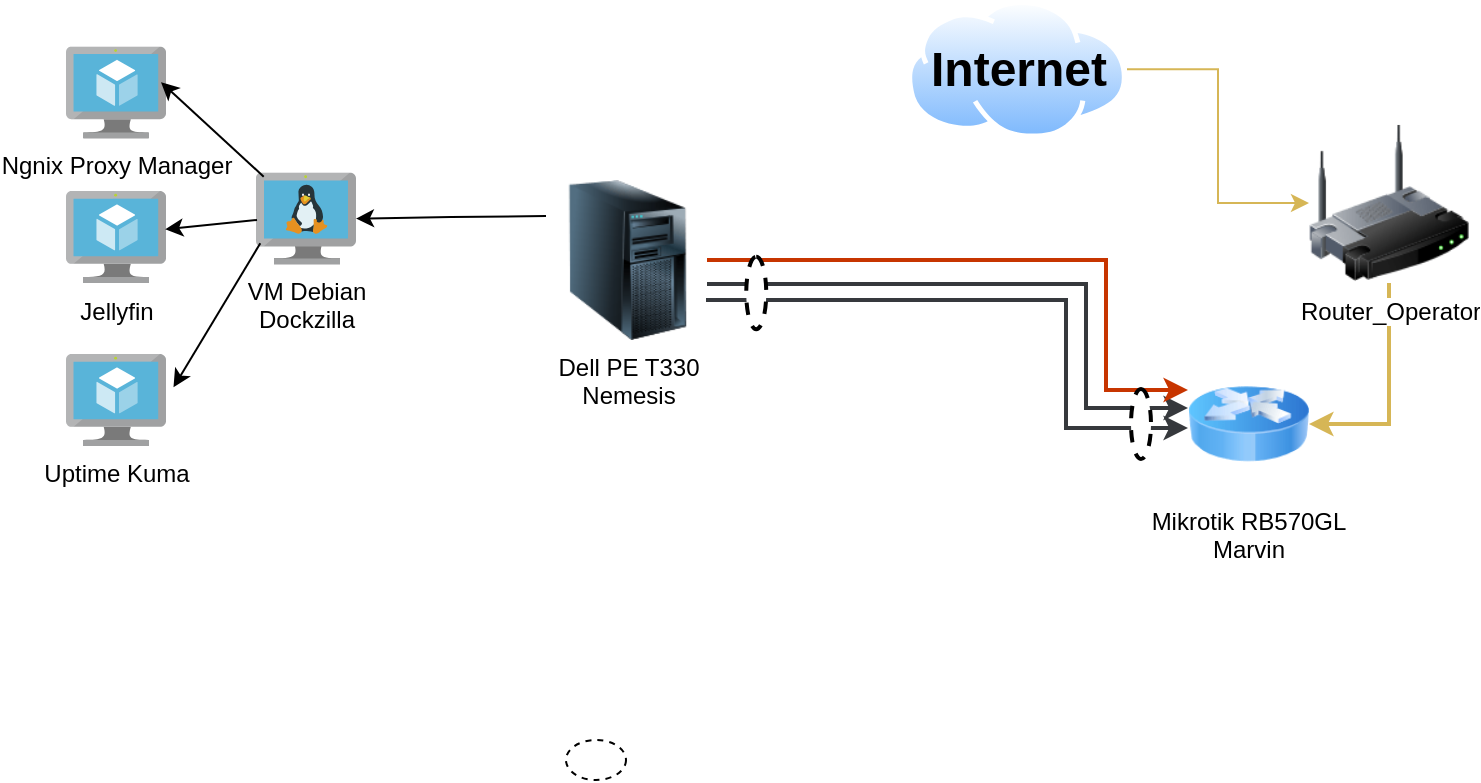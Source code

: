 <mxfile version="28.0.7">
  <diagram name="Topologia Base" id="0Ar3Yt8Rytr-ZsfFow6O">
    <mxGraphModel dx="1182" dy="630" grid="1" gridSize="10" guides="1" tooltips="1" connect="1" arrows="1" fold="1" page="1" pageScale="1" pageWidth="827" pageHeight="1169" math="0" shadow="0">
      <root>
        <mxCell id="0" />
        <mxCell id="1" parent="0" />
        <mxCell id="twPrnzx1wudMUvf7t9YJ-1" value="" style="edgeStyle=orthogonalEdgeStyle;rounded=0;orthogonalLoop=1;jettySize=auto;html=1;strokeColor=light-dark(#D6B656,#FFFF33);" parent="1" source="twPrnzx1wudMUvf7t9YJ-2" target="twPrnzx1wudMUvf7t9YJ-4" edge="1">
          <mxGeometry relative="1" as="geometry" />
        </mxCell>
        <mxCell id="twPrnzx1wudMUvf7t9YJ-2" value="" style="image;aspect=fixed;perimeter=ellipsePerimeter;html=1;align=center;shadow=0;dashed=0;spacingTop=3;image=img/lib/active_directory/internet_cloud.svg;" parent="1" vertex="1">
          <mxGeometry x="470.5" y="110" width="110" height="69.3" as="geometry" />
        </mxCell>
        <mxCell id="twPrnzx1wudMUvf7t9YJ-3" value="" style="edgeStyle=orthogonalEdgeStyle;rounded=0;orthogonalLoop=1;jettySize=auto;html=1;entryX=1;entryY=0.5;entryDx=0;entryDy=0;fillColor=#fff2cc;strokeColor=light-dark(#D6B656,#FFFF33);gradientColor=#ffd966;strokeWidth=2;" parent="1" source="twPrnzx1wudMUvf7t9YJ-4" target="twPrnzx1wudMUvf7t9YJ-5" edge="1">
          <mxGeometry relative="1" as="geometry">
            <mxPoint x="711.5" y="339.3" as="targetPoint" />
          </mxGeometry>
        </mxCell>
        <mxCell id="twPrnzx1wudMUvf7t9YJ-4" value="Router_Operator" style="image;html=1;image=img/lib/clip_art/networking/Wireless_Router_128x128.png" parent="1" vertex="1">
          <mxGeometry x="671.5" y="171.5" width="80" height="80" as="geometry" />
        </mxCell>
        <mxCell id="twPrnzx1wudMUvf7t9YJ-5" value="&lt;div&gt;&lt;span style=&quot;text-wrap-mode: wrap;&quot;&gt;Mikrotik RB570GL&lt;/span&gt;&lt;/div&gt;&lt;div&gt;&lt;span style=&quot;text-wrap-mode: wrap;&quot;&gt;Marvin&lt;/span&gt;&lt;/div&gt;" style="image;html=1;image=img/lib/clip_art/networking/Router_Icon_128x128.png" parent="1" vertex="1">
          <mxGeometry x="611" y="287" width="60.5" height="70" as="geometry" />
        </mxCell>
        <mxCell id="twPrnzx1wudMUvf7t9YJ-6" style="edgeStyle=orthogonalEdgeStyle;rounded=0;orthogonalLoop=1;jettySize=auto;html=1;entryX=0;entryY=0.5;entryDx=0;entryDy=0;fillColor=#eeeeee;strokeColor=light-dark(#36393D,#F7FAFF);strokeWidth=2;" parent="1" source="twPrnzx1wudMUvf7t9YJ-8" edge="1">
          <mxGeometry relative="1" as="geometry">
            <mxPoint x="372.964" y="251.5" as="sourcePoint" />
            <mxPoint x="611" y="314.02" as="targetPoint" />
            <Array as="points">
              <mxPoint x="560" y="252" />
              <mxPoint x="560" y="314" />
            </Array>
          </mxGeometry>
        </mxCell>
        <mxCell id="twPrnzx1wudMUvf7t9YJ-7" style="edgeStyle=orthogonalEdgeStyle;rounded=0;orthogonalLoop=1;jettySize=auto;html=1;exitX=1;exitY=0.5;exitDx=0;exitDy=0;entryX=0;entryY=0.25;entryDx=0;entryDy=0;fillColor=#fa6800;strokeColor=#C73500;strokeWidth=2;" parent="1" source="twPrnzx1wudMUvf7t9YJ-8" target="twPrnzx1wudMUvf7t9YJ-5" edge="1">
          <mxGeometry relative="1" as="geometry">
            <Array as="points">
              <mxPoint x="570" y="240" />
              <mxPoint x="570" y="305" />
              <mxPoint x="611" y="305" />
            </Array>
          </mxGeometry>
        </mxCell>
        <mxCell id="twPrnzx1wudMUvf7t9YJ-8" value="&lt;div&gt;&lt;span style=&quot;text-wrap-mode: wrap;&quot;&gt;Dell PE T330&lt;/span&gt;&lt;/div&gt;&lt;div&gt;&lt;span style=&quot;text-wrap-mode: wrap;&quot;&gt;Nemesis&lt;/span&gt;&lt;/div&gt;" style="image;html=1;image=img/lib/clip_art/computers/Server_Tower_128x128.png" parent="1" vertex="1">
          <mxGeometry x="291" y="200" width="79.5" height="80" as="geometry" />
        </mxCell>
        <mxCell id="twPrnzx1wudMUvf7t9YJ-9" style="edgeStyle=orthogonalEdgeStyle;rounded=0;orthogonalLoop=1;jettySize=auto;html=1;entryX=0;entryY=0.75;entryDx=0;entryDy=0;fillColor=#eeeeee;strokeColor=light-dark(#36393D,#F7FAFF);strokeWidth=2;" parent="1" edge="1">
          <mxGeometry relative="1" as="geometry">
            <mxPoint x="370" y="260" as="sourcePoint" />
            <mxPoint x="611" y="324" as="targetPoint" />
            <Array as="points">
              <mxPoint x="550" y="260" />
              <mxPoint x="550" y="324" />
            </Array>
          </mxGeometry>
        </mxCell>
        <mxCell id="twPrnzx1wudMUvf7t9YJ-10" value="&lt;font style=&quot;color: light-dark(rgb(0, 0, 0), rgb(0, 0, 0));&quot;&gt;Internet&lt;/font&gt;" style="text;strokeColor=none;fillColor=none;html=1;fontSize=24;fontStyle=1;verticalAlign=middle;align=center;" parent="1" vertex="1">
          <mxGeometry x="490.75" y="132.32" width="69.5" height="24.65" as="geometry" />
        </mxCell>
        <mxCell id="twPrnzx1wudMUvf7t9YJ-11" value="VM Debian&lt;br&gt;Dockzilla" style="image;sketch=0;aspect=fixed;html=1;points=[];align=center;fontSize=12;image=img/lib/mscae/VM_Linux.svg;" parent="1" vertex="1">
          <mxGeometry x="145" y="196.3" width="50" height="46" as="geometry" />
        </mxCell>
        <mxCell id="twPrnzx1wudMUvf7t9YJ-13" style="edgeStyle=orthogonalEdgeStyle;rounded=0;orthogonalLoop=1;jettySize=auto;html=1;shape=wire;dashed=1;" parent="1" target="twPrnzx1wudMUvf7t9YJ-11" edge="1">
          <mxGeometry relative="1" as="geometry">
            <Array as="points" />
            <mxPoint x="290" y="218" as="sourcePoint" />
            <mxPoint x="200" y="218.296" as="targetPoint" />
          </mxGeometry>
        </mxCell>
        <mxCell id="Optsze-ANichDLxVOrV5-1" value="&lt;font&gt;Ngnix Proxy Manager&lt;/font&gt;" style="image;sketch=0;aspect=fixed;html=1;points=[];align=center;fontSize=12;image=img/lib/mscae/Virtual_Machine.svg;" vertex="1" parent="1">
          <mxGeometry x="50" y="133.2" width="50" height="46" as="geometry" />
        </mxCell>
        <mxCell id="Optsze-ANichDLxVOrV5-3" value="&lt;font&gt;Jellyfin&lt;/font&gt;" style="image;sketch=0;aspect=fixed;html=1;points=[];align=center;fontSize=12;image=img/lib/mscae/Virtual_Machine.svg;" vertex="1" parent="1">
          <mxGeometry x="50" y="205.5" width="50" height="46" as="geometry" />
        </mxCell>
        <mxCell id="Optsze-ANichDLxVOrV5-4" value="&lt;font&gt;Uptime Kuma&lt;/font&gt;" style="image;sketch=0;aspect=fixed;html=1;points=[];align=center;fontSize=12;image=img/lib/mscae/Virtual_Machine.svg;" vertex="1" parent="1">
          <mxGeometry x="50" y="287" width="50" height="46" as="geometry" />
        </mxCell>
        <mxCell id="Optsze-ANichDLxVOrV5-6" value="" style="endArrow=classic;html=1;rounded=0;entryX=0.992;entryY=0.417;entryDx=0;entryDy=0;entryPerimeter=0;exitX=0.01;exitY=0.515;exitDx=0;exitDy=0;exitPerimeter=0;" edge="1" parent="1" source="twPrnzx1wudMUvf7t9YJ-11" target="Optsze-ANichDLxVOrV5-3">
          <mxGeometry width="50" height="50" relative="1" as="geometry">
            <mxPoint x="140" y="221" as="sourcePoint" />
            <mxPoint x="140" y="280" as="targetPoint" />
          </mxGeometry>
        </mxCell>
        <mxCell id="Optsze-ANichDLxVOrV5-7" value="" style="endArrow=classic;html=1;rounded=0;entryX=1.075;entryY=0.362;entryDx=0;entryDy=0;entryPerimeter=0;exitX=0.043;exitY=0.769;exitDx=0;exitDy=0;exitPerimeter=0;" edge="1" parent="1" source="twPrnzx1wudMUvf7t9YJ-11" target="Optsze-ANichDLxVOrV5-4">
          <mxGeometry width="50" height="50" relative="1" as="geometry">
            <mxPoint x="140" y="230" as="sourcePoint" />
            <mxPoint x="250" y="380" as="targetPoint" />
          </mxGeometry>
        </mxCell>
        <mxCell id="Optsze-ANichDLxVOrV5-8" value="" style="endArrow=classic;html=1;rounded=0;entryX=0.95;entryY=0.389;entryDx=0;entryDy=0;entryPerimeter=0;exitX=0.077;exitY=0.044;exitDx=0;exitDy=0;exitPerimeter=0;" edge="1" parent="1" source="twPrnzx1wudMUvf7t9YJ-11" target="Optsze-ANichDLxVOrV5-1">
          <mxGeometry width="50" height="50" relative="1" as="geometry">
            <mxPoint x="235" y="150" as="sourcePoint" />
            <mxPoint x="180" y="151" as="targetPoint" />
          </mxGeometry>
        </mxCell>
        <mxCell id="Optsze-ANichDLxVOrV5-14" value="" style="ellipse;whiteSpace=wrap;html=1;dashed=1;" vertex="1" parent="1">
          <mxGeometry x="300" y="480" width="30" height="20" as="geometry" />
        </mxCell>
        <mxCell id="Optsze-ANichDLxVOrV5-15" value="" style="ellipse;whiteSpace=wrap;html=1;dashed=1;strokeWidth=2;rotation=-90;" vertex="1" parent="1">
          <mxGeometry x="570" y="317" width="35" height="10" as="geometry" />
        </mxCell>
        <mxCell id="Optsze-ANichDLxVOrV5-16" value="" style="ellipse;whiteSpace=wrap;html=1;dashed=1;strokeWidth=2;rotation=-90;" vertex="1" parent="1">
          <mxGeometry x="377" y="251.5" width="36.25" height="10" as="geometry" />
        </mxCell>
      </root>
    </mxGraphModel>
  </diagram>
</mxfile>
